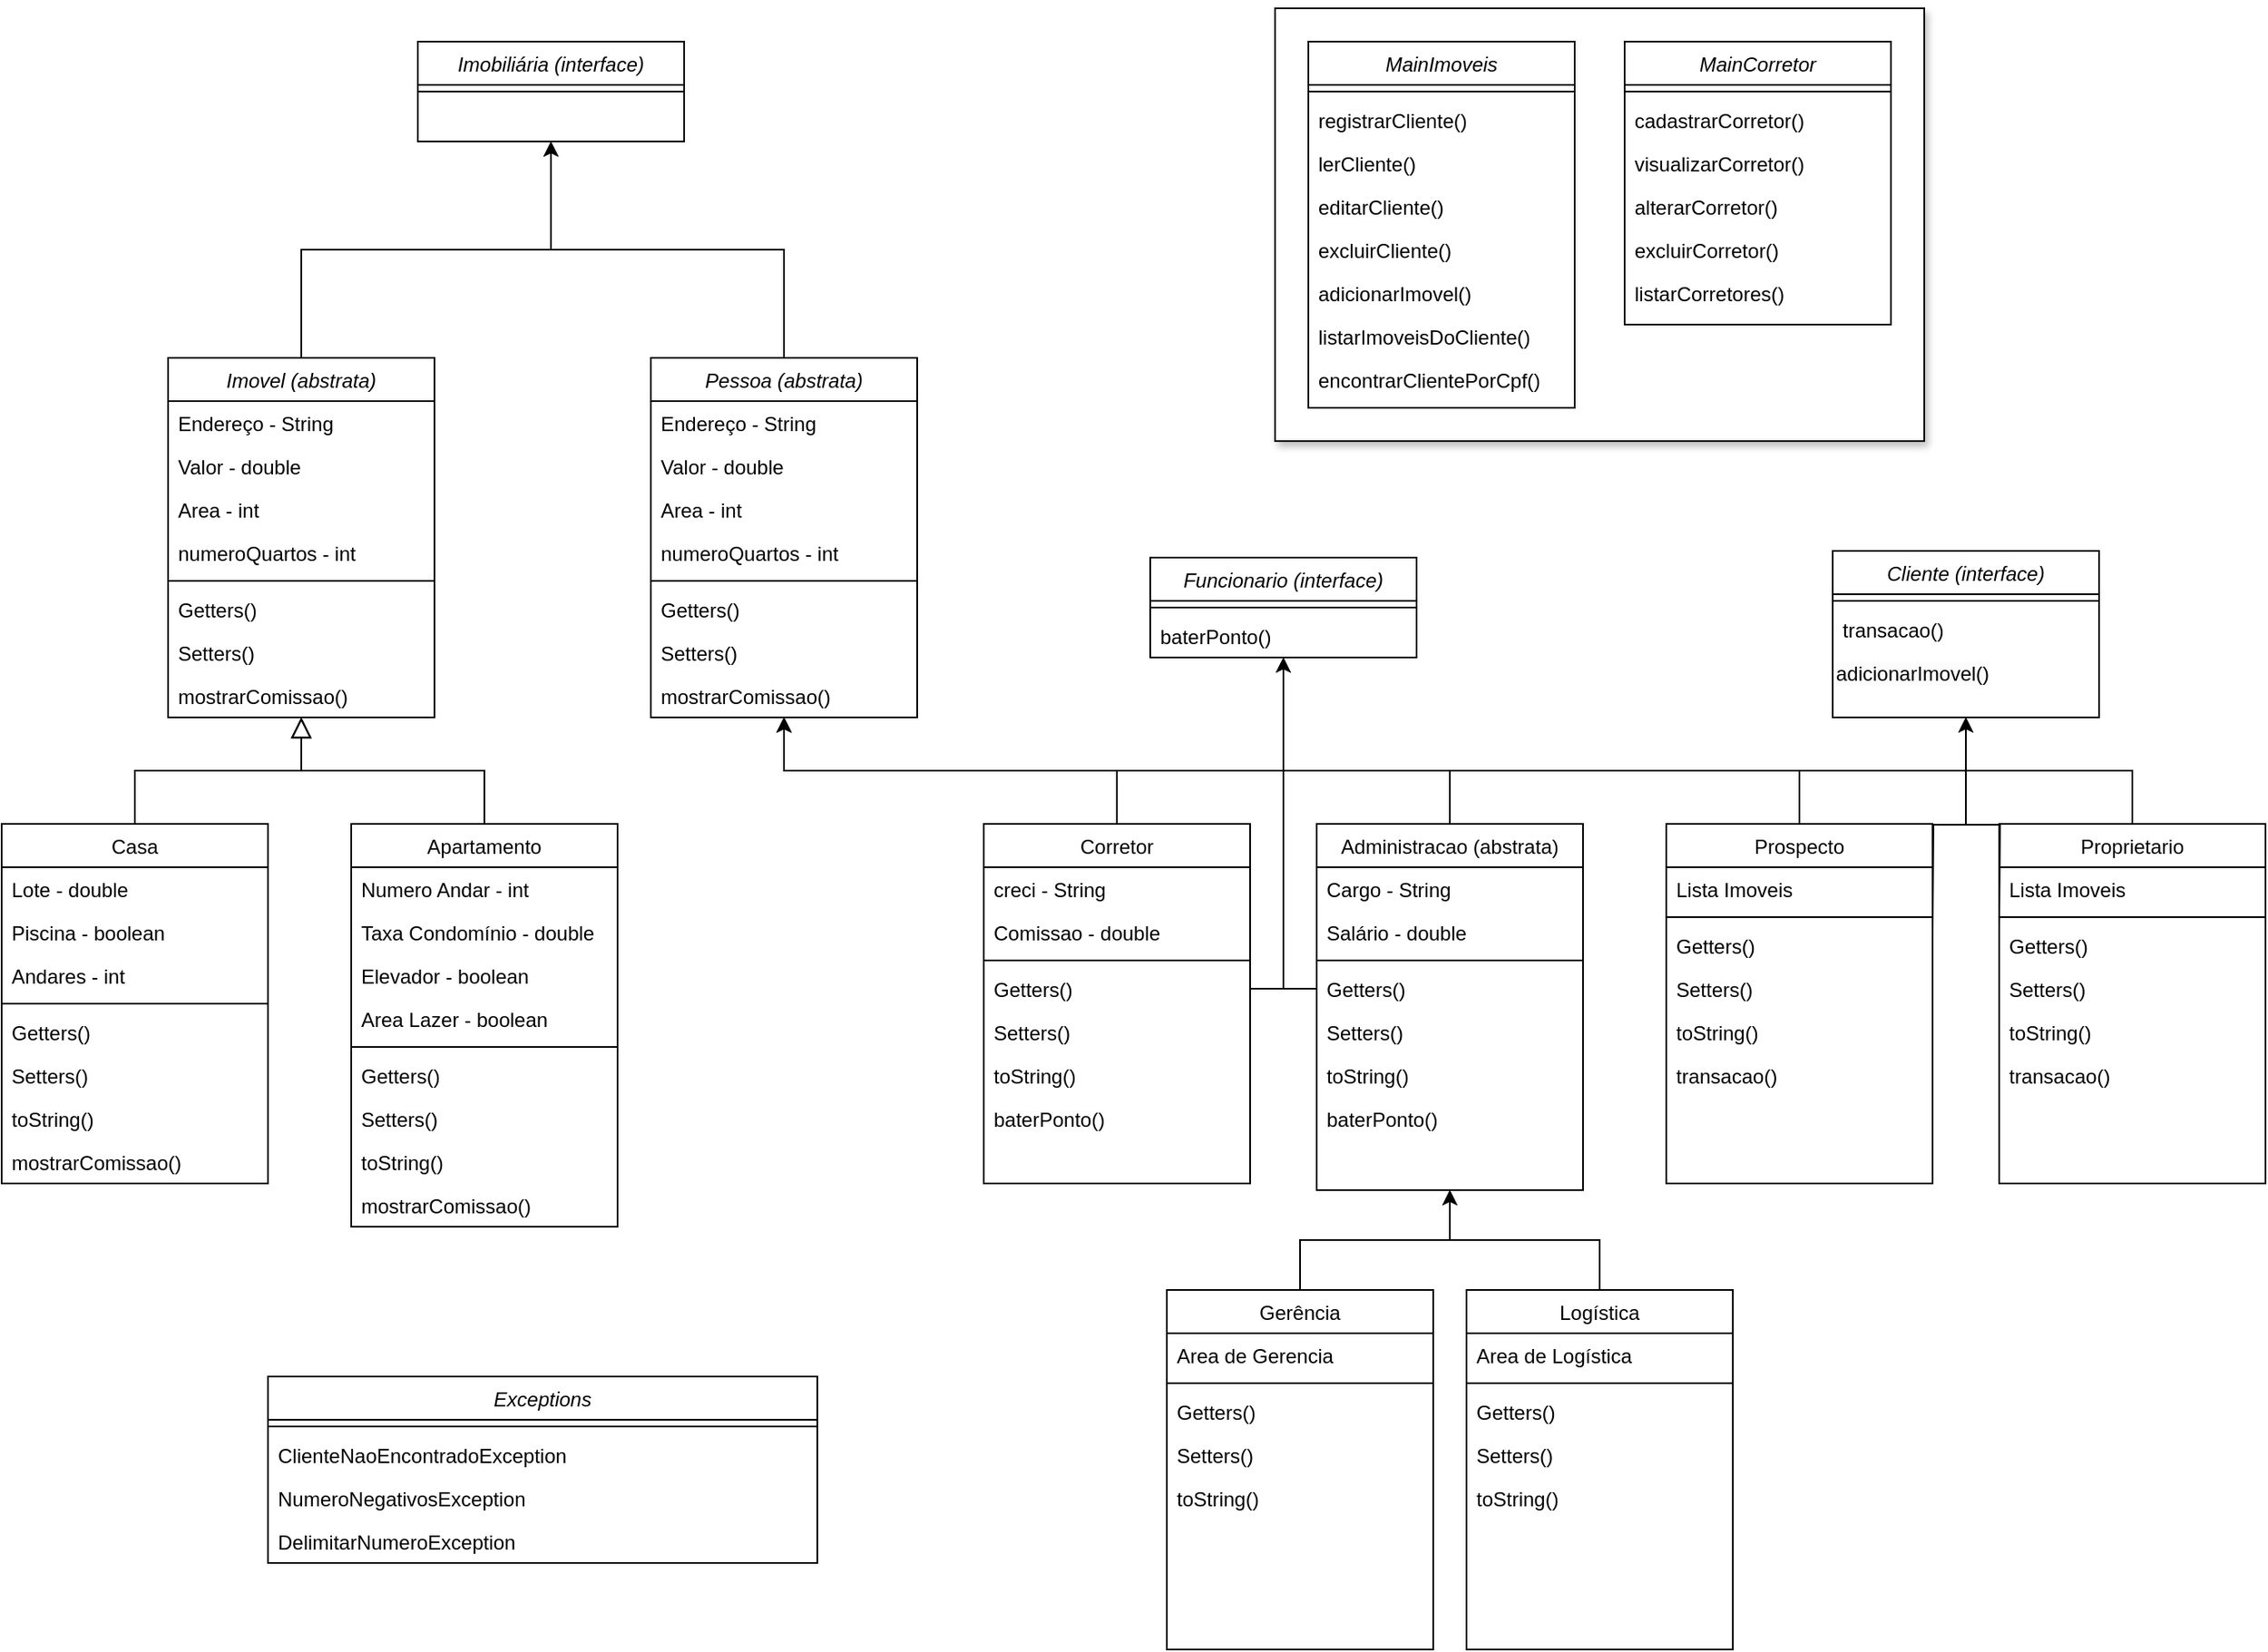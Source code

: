 <mxfile version="24.5.3" type="device">
  <diagram id="C5RBs43oDa-KdzZeNtuy" name="Page-1">
    <mxGraphModel dx="1990" dy="2263" grid="1" gridSize="10" guides="1" tooltips="1" connect="1" arrows="1" fold="1" page="1" pageScale="1" pageWidth="827" pageHeight="1169" math="0" shadow="0">
      <root>
        <mxCell id="WIyWlLk6GJQsqaUBKTNV-0" />
        <mxCell id="WIyWlLk6GJQsqaUBKTNV-1" parent="WIyWlLk6GJQsqaUBKTNV-0" />
        <mxCell id="q-jdIZqmF8ma90krXQqd-25" value="" style="whiteSpace=wrap;html=1;shadow=1;" vertex="1" parent="WIyWlLk6GJQsqaUBKTNV-1">
          <mxGeometry x="885" y="-130" width="390" height="260" as="geometry" />
        </mxCell>
        <mxCell id="6GxwPKgC6W6d1eNDxAWC-75" style="edgeStyle=orthogonalEdgeStyle;rounded=0;orthogonalLoop=1;jettySize=auto;html=1;exitX=0.5;exitY=0;exitDx=0;exitDy=0;" parent="WIyWlLk6GJQsqaUBKTNV-1" source="zkfFHV4jXpPFQw0GAbJ--0" target="6GxwPKgC6W6d1eNDxAWC-72" edge="1">
          <mxGeometry relative="1" as="geometry" />
        </mxCell>
        <mxCell id="zkfFHV4jXpPFQw0GAbJ--0" value="Imovel (abstrata)" style="swimlane;fontStyle=2;align=center;verticalAlign=top;childLayout=stackLayout;horizontal=1;startSize=26;horizontalStack=0;resizeParent=1;resizeLast=0;collapsible=1;marginBottom=0;rounded=0;shadow=0;strokeWidth=1;" parent="WIyWlLk6GJQsqaUBKTNV-1" vertex="1">
          <mxGeometry x="220" y="80" width="160" height="216" as="geometry">
            <mxRectangle x="230" y="140" width="160" height="26" as="alternateBounds" />
          </mxGeometry>
        </mxCell>
        <mxCell id="zkfFHV4jXpPFQw0GAbJ--1" value="Endereço - String" style="text;align=left;verticalAlign=top;spacingLeft=4;spacingRight=4;overflow=hidden;rotatable=0;points=[[0,0.5],[1,0.5]];portConstraint=eastwest;" parent="zkfFHV4jXpPFQw0GAbJ--0" vertex="1">
          <mxGeometry y="26" width="160" height="26" as="geometry" />
        </mxCell>
        <mxCell id="zkfFHV4jXpPFQw0GAbJ--2" value="Valor - double" style="text;align=left;verticalAlign=top;spacingLeft=4;spacingRight=4;overflow=hidden;rotatable=0;points=[[0,0.5],[1,0.5]];portConstraint=eastwest;rounded=0;shadow=0;html=0;" parent="zkfFHV4jXpPFQw0GAbJ--0" vertex="1">
          <mxGeometry y="52" width="160" height="26" as="geometry" />
        </mxCell>
        <mxCell id="B24QJ3DfpZWrJl34qKCH-0" value="Area - int" style="text;align=left;verticalAlign=top;spacingLeft=4;spacingRight=4;overflow=hidden;rotatable=0;points=[[0,0.5],[1,0.5]];portConstraint=eastwest;rounded=0;shadow=0;html=0;" parent="zkfFHV4jXpPFQw0GAbJ--0" vertex="1">
          <mxGeometry y="78" width="160" height="26" as="geometry" />
        </mxCell>
        <mxCell id="zkfFHV4jXpPFQw0GAbJ--3" value="numeroQuartos - int" style="text;align=left;verticalAlign=top;spacingLeft=4;spacingRight=4;overflow=hidden;rotatable=0;points=[[0,0.5],[1,0.5]];portConstraint=eastwest;rounded=0;shadow=0;html=0;" parent="zkfFHV4jXpPFQw0GAbJ--0" vertex="1">
          <mxGeometry y="104" width="160" height="26" as="geometry" />
        </mxCell>
        <mxCell id="zkfFHV4jXpPFQw0GAbJ--4" value="" style="line;html=1;strokeWidth=1;align=left;verticalAlign=middle;spacingTop=-1;spacingLeft=3;spacingRight=3;rotatable=0;labelPosition=right;points=[];portConstraint=eastwest;" parent="zkfFHV4jXpPFQw0GAbJ--0" vertex="1">
          <mxGeometry y="130" width="160" height="8" as="geometry" />
        </mxCell>
        <mxCell id="B24QJ3DfpZWrJl34qKCH-1" value="Getters()" style="text;align=left;verticalAlign=top;spacingLeft=4;spacingRight=4;overflow=hidden;rotatable=0;points=[[0,0.5],[1,0.5]];portConstraint=eastwest;" parent="zkfFHV4jXpPFQw0GAbJ--0" vertex="1">
          <mxGeometry y="138" width="160" height="26" as="geometry" />
        </mxCell>
        <mxCell id="B24QJ3DfpZWrJl34qKCH-3" value="Setters()" style="text;align=left;verticalAlign=top;spacingLeft=4;spacingRight=4;overflow=hidden;rotatable=0;points=[[0,0.5],[1,0.5]];portConstraint=eastwest;" parent="zkfFHV4jXpPFQw0GAbJ--0" vertex="1">
          <mxGeometry y="164" width="160" height="26" as="geometry" />
        </mxCell>
        <mxCell id="zkfFHV4jXpPFQw0GAbJ--5" value="mostrarComissao()" style="text;align=left;verticalAlign=top;spacingLeft=4;spacingRight=4;overflow=hidden;rotatable=0;points=[[0,0.5],[1,0.5]];portConstraint=eastwest;" parent="zkfFHV4jXpPFQw0GAbJ--0" vertex="1">
          <mxGeometry y="190" width="160" height="26" as="geometry" />
        </mxCell>
        <mxCell id="zkfFHV4jXpPFQw0GAbJ--6" value="Casa" style="swimlane;fontStyle=0;align=center;verticalAlign=top;childLayout=stackLayout;horizontal=1;startSize=26;horizontalStack=0;resizeParent=1;resizeLast=0;collapsible=1;marginBottom=0;rounded=0;shadow=0;strokeWidth=1;" parent="WIyWlLk6GJQsqaUBKTNV-1" vertex="1">
          <mxGeometry x="120" y="360" width="160" height="216" as="geometry">
            <mxRectangle x="130" y="380" width="160" height="26" as="alternateBounds" />
          </mxGeometry>
        </mxCell>
        <mxCell id="zkfFHV4jXpPFQw0GAbJ--7" value="Lote - double" style="text;align=left;verticalAlign=top;spacingLeft=4;spacingRight=4;overflow=hidden;rotatable=0;points=[[0,0.5],[1,0.5]];portConstraint=eastwest;" parent="zkfFHV4jXpPFQw0GAbJ--6" vertex="1">
          <mxGeometry y="26" width="160" height="26" as="geometry" />
        </mxCell>
        <mxCell id="B24QJ3DfpZWrJl34qKCH-4" value="Piscina - boolean" style="text;align=left;verticalAlign=top;spacingLeft=4;spacingRight=4;overflow=hidden;rotatable=0;points=[[0,0.5],[1,0.5]];portConstraint=eastwest;rounded=0;shadow=0;html=0;" parent="zkfFHV4jXpPFQw0GAbJ--6" vertex="1">
          <mxGeometry y="52" width="160" height="26" as="geometry" />
        </mxCell>
        <mxCell id="zkfFHV4jXpPFQw0GAbJ--8" value="Andares - int" style="text;align=left;verticalAlign=top;spacingLeft=4;spacingRight=4;overflow=hidden;rotatable=0;points=[[0,0.5],[1,0.5]];portConstraint=eastwest;rounded=0;shadow=0;html=0;" parent="zkfFHV4jXpPFQw0GAbJ--6" vertex="1">
          <mxGeometry y="78" width="160" height="26" as="geometry" />
        </mxCell>
        <mxCell id="zkfFHV4jXpPFQw0GAbJ--9" value="" style="line;html=1;strokeWidth=1;align=left;verticalAlign=middle;spacingTop=-1;spacingLeft=3;spacingRight=3;rotatable=0;labelPosition=right;points=[];portConstraint=eastwest;" parent="zkfFHV4jXpPFQw0GAbJ--6" vertex="1">
          <mxGeometry y="104" width="160" height="8" as="geometry" />
        </mxCell>
        <mxCell id="B24QJ3DfpZWrJl34qKCH-6" value="Getters()" style="text;align=left;verticalAlign=top;spacingLeft=4;spacingRight=4;overflow=hidden;rotatable=0;points=[[0,0.5],[1,0.5]];portConstraint=eastwest;" parent="zkfFHV4jXpPFQw0GAbJ--6" vertex="1">
          <mxGeometry y="112" width="160" height="26" as="geometry" />
        </mxCell>
        <mxCell id="zkfFHV4jXpPFQw0GAbJ--11" value="Setters()" style="text;align=left;verticalAlign=top;spacingLeft=4;spacingRight=4;overflow=hidden;rotatable=0;points=[[0,0.5],[1,0.5]];portConstraint=eastwest;" parent="zkfFHV4jXpPFQw0GAbJ--6" vertex="1">
          <mxGeometry y="138" width="160" height="26" as="geometry" />
        </mxCell>
        <mxCell id="B24QJ3DfpZWrJl34qKCH-8" value="toString()" style="text;align=left;verticalAlign=top;spacingLeft=4;spacingRight=4;overflow=hidden;rotatable=0;points=[[0,0.5],[1,0.5]];portConstraint=eastwest;" parent="zkfFHV4jXpPFQw0GAbJ--6" vertex="1">
          <mxGeometry y="164" width="160" height="26" as="geometry" />
        </mxCell>
        <mxCell id="B24QJ3DfpZWrJl34qKCH-7" value="mostrarComissao()" style="text;align=left;verticalAlign=top;spacingLeft=4;spacingRight=4;overflow=hidden;rotatable=0;points=[[0,0.5],[1,0.5]];portConstraint=eastwest;" parent="zkfFHV4jXpPFQw0GAbJ--6" vertex="1">
          <mxGeometry y="190" width="160" height="26" as="geometry" />
        </mxCell>
        <mxCell id="zkfFHV4jXpPFQw0GAbJ--12" value="" style="endArrow=block;endSize=10;endFill=0;shadow=0;strokeWidth=1;rounded=0;curved=0;edgeStyle=elbowEdgeStyle;elbow=vertical;" parent="WIyWlLk6GJQsqaUBKTNV-1" source="zkfFHV4jXpPFQw0GAbJ--6" target="zkfFHV4jXpPFQw0GAbJ--0" edge="1">
          <mxGeometry width="160" relative="1" as="geometry">
            <mxPoint x="200" y="203" as="sourcePoint" />
            <mxPoint x="200" y="203" as="targetPoint" />
          </mxGeometry>
        </mxCell>
        <mxCell id="zkfFHV4jXpPFQw0GAbJ--13" value="Apartamento" style="swimlane;fontStyle=0;align=center;verticalAlign=top;childLayout=stackLayout;horizontal=1;startSize=26;horizontalStack=0;resizeParent=1;resizeLast=0;collapsible=1;marginBottom=0;rounded=0;shadow=0;strokeWidth=1;" parent="WIyWlLk6GJQsqaUBKTNV-1" vertex="1">
          <mxGeometry x="330" y="360" width="160" height="242" as="geometry">
            <mxRectangle x="340" y="380" width="170" height="26" as="alternateBounds" />
          </mxGeometry>
        </mxCell>
        <mxCell id="B24QJ3DfpZWrJl34qKCH-9" value="Numero Andar - int" style="text;align=left;verticalAlign=top;spacingLeft=4;spacingRight=4;overflow=hidden;rotatable=0;points=[[0,0.5],[1,0.5]];portConstraint=eastwest;" parent="zkfFHV4jXpPFQw0GAbJ--13" vertex="1">
          <mxGeometry y="26" width="160" height="26" as="geometry" />
        </mxCell>
        <mxCell id="B24QJ3DfpZWrJl34qKCH-11" value="Taxa Condomínio - double" style="text;align=left;verticalAlign=top;spacingLeft=4;spacingRight=4;overflow=hidden;rotatable=0;points=[[0,0.5],[1,0.5]];portConstraint=eastwest;rounded=0;shadow=0;html=0;" parent="zkfFHV4jXpPFQw0GAbJ--13" vertex="1">
          <mxGeometry y="52" width="160" height="26" as="geometry" />
        </mxCell>
        <mxCell id="B24QJ3DfpZWrJl34qKCH-12" value="Elevador - boolean" style="text;align=left;verticalAlign=top;spacingLeft=4;spacingRight=4;overflow=hidden;rotatable=0;points=[[0,0.5],[1,0.5]];portConstraint=eastwest;rounded=0;shadow=0;html=0;" parent="zkfFHV4jXpPFQw0GAbJ--13" vertex="1">
          <mxGeometry y="78" width="160" height="26" as="geometry" />
        </mxCell>
        <mxCell id="B24QJ3DfpZWrJl34qKCH-10" value="Area Lazer - boolean" style="text;align=left;verticalAlign=top;spacingLeft=4;spacingRight=4;overflow=hidden;rotatable=0;points=[[0,0.5],[1,0.5]];portConstraint=eastwest;rounded=0;shadow=0;html=0;" parent="zkfFHV4jXpPFQw0GAbJ--13" vertex="1">
          <mxGeometry y="104" width="160" height="26" as="geometry" />
        </mxCell>
        <mxCell id="zkfFHV4jXpPFQw0GAbJ--15" value="" style="line;html=1;strokeWidth=1;align=left;verticalAlign=middle;spacingTop=-1;spacingLeft=3;spacingRight=3;rotatable=0;labelPosition=right;points=[];portConstraint=eastwest;" parent="zkfFHV4jXpPFQw0GAbJ--13" vertex="1">
          <mxGeometry y="130" width="160" height="8" as="geometry" />
        </mxCell>
        <mxCell id="B24QJ3DfpZWrJl34qKCH-13" value="Getters()" style="text;align=left;verticalAlign=top;spacingLeft=4;spacingRight=4;overflow=hidden;rotatable=0;points=[[0,0.5],[1,0.5]];portConstraint=eastwest;" parent="zkfFHV4jXpPFQw0GAbJ--13" vertex="1">
          <mxGeometry y="138" width="160" height="26" as="geometry" />
        </mxCell>
        <mxCell id="B24QJ3DfpZWrJl34qKCH-14" value="Setters()" style="text;align=left;verticalAlign=top;spacingLeft=4;spacingRight=4;overflow=hidden;rotatable=0;points=[[0,0.5],[1,0.5]];portConstraint=eastwest;" parent="zkfFHV4jXpPFQw0GAbJ--13" vertex="1">
          <mxGeometry y="164" width="160" height="26" as="geometry" />
        </mxCell>
        <mxCell id="B24QJ3DfpZWrJl34qKCH-15" value="toString()" style="text;align=left;verticalAlign=top;spacingLeft=4;spacingRight=4;overflow=hidden;rotatable=0;points=[[0,0.5],[1,0.5]];portConstraint=eastwest;" parent="zkfFHV4jXpPFQw0GAbJ--13" vertex="1">
          <mxGeometry y="190" width="160" height="26" as="geometry" />
        </mxCell>
        <mxCell id="B24QJ3DfpZWrJl34qKCH-16" value="mostrarComissao()" style="text;align=left;verticalAlign=top;spacingLeft=4;spacingRight=4;overflow=hidden;rotatable=0;points=[[0,0.5],[1,0.5]];portConstraint=eastwest;" parent="zkfFHV4jXpPFQw0GAbJ--13" vertex="1">
          <mxGeometry y="216" width="160" height="26" as="geometry" />
        </mxCell>
        <mxCell id="zkfFHV4jXpPFQw0GAbJ--16" value="" style="endArrow=block;endSize=10;endFill=0;shadow=0;strokeWidth=1;rounded=0;curved=0;edgeStyle=elbowEdgeStyle;elbow=vertical;" parent="WIyWlLk6GJQsqaUBKTNV-1" source="zkfFHV4jXpPFQw0GAbJ--13" target="zkfFHV4jXpPFQw0GAbJ--0" edge="1">
          <mxGeometry width="160" relative="1" as="geometry">
            <mxPoint x="210" y="373" as="sourcePoint" />
            <mxPoint x="310" y="271" as="targetPoint" />
          </mxGeometry>
        </mxCell>
        <mxCell id="6GxwPKgC6W6d1eNDxAWC-76" style="edgeStyle=orthogonalEdgeStyle;rounded=0;orthogonalLoop=1;jettySize=auto;html=1;exitX=0.5;exitY=0;exitDx=0;exitDy=0;" parent="WIyWlLk6GJQsqaUBKTNV-1" source="6GxwPKgC6W6d1eNDxAWC-0" target="6GxwPKgC6W6d1eNDxAWC-72" edge="1">
          <mxGeometry relative="1" as="geometry" />
        </mxCell>
        <mxCell id="6GxwPKgC6W6d1eNDxAWC-0" value="Pessoa (abstrata)" style="swimlane;fontStyle=2;align=center;verticalAlign=top;childLayout=stackLayout;horizontal=1;startSize=26;horizontalStack=0;resizeParent=1;resizeLast=0;collapsible=1;marginBottom=0;rounded=0;shadow=0;strokeWidth=1;" parent="WIyWlLk6GJQsqaUBKTNV-1" vertex="1">
          <mxGeometry x="510" y="80" width="160" height="216" as="geometry">
            <mxRectangle x="230" y="140" width="160" height="26" as="alternateBounds" />
          </mxGeometry>
        </mxCell>
        <mxCell id="6GxwPKgC6W6d1eNDxAWC-1" value="Endereço - String" style="text;align=left;verticalAlign=top;spacingLeft=4;spacingRight=4;overflow=hidden;rotatable=0;points=[[0,0.5],[1,0.5]];portConstraint=eastwest;" parent="6GxwPKgC6W6d1eNDxAWC-0" vertex="1">
          <mxGeometry y="26" width="160" height="26" as="geometry" />
        </mxCell>
        <mxCell id="6GxwPKgC6W6d1eNDxAWC-2" value="Valor - double" style="text;align=left;verticalAlign=top;spacingLeft=4;spacingRight=4;overflow=hidden;rotatable=0;points=[[0,0.5],[1,0.5]];portConstraint=eastwest;rounded=0;shadow=0;html=0;" parent="6GxwPKgC6W6d1eNDxAWC-0" vertex="1">
          <mxGeometry y="52" width="160" height="26" as="geometry" />
        </mxCell>
        <mxCell id="6GxwPKgC6W6d1eNDxAWC-3" value="Area - int" style="text;align=left;verticalAlign=top;spacingLeft=4;spacingRight=4;overflow=hidden;rotatable=0;points=[[0,0.5],[1,0.5]];portConstraint=eastwest;rounded=0;shadow=0;html=0;" parent="6GxwPKgC6W6d1eNDxAWC-0" vertex="1">
          <mxGeometry y="78" width="160" height="26" as="geometry" />
        </mxCell>
        <mxCell id="6GxwPKgC6W6d1eNDxAWC-4" value="numeroQuartos - int" style="text;align=left;verticalAlign=top;spacingLeft=4;spacingRight=4;overflow=hidden;rotatable=0;points=[[0,0.5],[1,0.5]];portConstraint=eastwest;rounded=0;shadow=0;html=0;" parent="6GxwPKgC6W6d1eNDxAWC-0" vertex="1">
          <mxGeometry y="104" width="160" height="26" as="geometry" />
        </mxCell>
        <mxCell id="6GxwPKgC6W6d1eNDxAWC-5" value="" style="line;html=1;strokeWidth=1;align=left;verticalAlign=middle;spacingTop=-1;spacingLeft=3;spacingRight=3;rotatable=0;labelPosition=right;points=[];portConstraint=eastwest;" parent="6GxwPKgC6W6d1eNDxAWC-0" vertex="1">
          <mxGeometry y="130" width="160" height="8" as="geometry" />
        </mxCell>
        <mxCell id="6GxwPKgC6W6d1eNDxAWC-6" value="Getters()" style="text;align=left;verticalAlign=top;spacingLeft=4;spacingRight=4;overflow=hidden;rotatable=0;points=[[0,0.5],[1,0.5]];portConstraint=eastwest;" parent="6GxwPKgC6W6d1eNDxAWC-0" vertex="1">
          <mxGeometry y="138" width="160" height="26" as="geometry" />
        </mxCell>
        <mxCell id="6GxwPKgC6W6d1eNDxAWC-7" value="Setters()" style="text;align=left;verticalAlign=top;spacingLeft=4;spacingRight=4;overflow=hidden;rotatable=0;points=[[0,0.5],[1,0.5]];portConstraint=eastwest;" parent="6GxwPKgC6W6d1eNDxAWC-0" vertex="1">
          <mxGeometry y="164" width="160" height="26" as="geometry" />
        </mxCell>
        <mxCell id="6GxwPKgC6W6d1eNDxAWC-8" value="mostrarComissao()" style="text;align=left;verticalAlign=top;spacingLeft=4;spacingRight=4;overflow=hidden;rotatable=0;points=[[0,0.5],[1,0.5]];portConstraint=eastwest;" parent="6GxwPKgC6W6d1eNDxAWC-0" vertex="1">
          <mxGeometry y="190" width="160" height="26" as="geometry" />
        </mxCell>
        <mxCell id="6GxwPKgC6W6d1eNDxAWC-51" style="edgeStyle=orthogonalEdgeStyle;rounded=0;orthogonalLoop=1;jettySize=auto;html=1;exitX=0.5;exitY=0;exitDx=0;exitDy=0;" parent="WIyWlLk6GJQsqaUBKTNV-1" source="6GxwPKgC6W6d1eNDxAWC-9" target="6GxwPKgC6W6d1eNDxAWC-0" edge="1">
          <mxGeometry relative="1" as="geometry" />
        </mxCell>
        <mxCell id="6GxwPKgC6W6d1eNDxAWC-9" value="Corretor" style="swimlane;fontStyle=0;align=center;verticalAlign=top;childLayout=stackLayout;horizontal=1;startSize=26;horizontalStack=0;resizeParent=1;resizeLast=0;collapsible=1;marginBottom=0;rounded=0;shadow=0;strokeWidth=1;" parent="WIyWlLk6GJQsqaUBKTNV-1" vertex="1">
          <mxGeometry x="710" y="360" width="160" height="216" as="geometry">
            <mxRectangle x="130" y="380" width="160" height="26" as="alternateBounds" />
          </mxGeometry>
        </mxCell>
        <mxCell id="6GxwPKgC6W6d1eNDxAWC-10" value="creci - String" style="text;align=left;verticalAlign=top;spacingLeft=4;spacingRight=4;overflow=hidden;rotatable=0;points=[[0,0.5],[1,0.5]];portConstraint=eastwest;" parent="6GxwPKgC6W6d1eNDxAWC-9" vertex="1">
          <mxGeometry y="26" width="160" height="26" as="geometry" />
        </mxCell>
        <mxCell id="6GxwPKgC6W6d1eNDxAWC-11" value="Comissao - double" style="text;align=left;verticalAlign=top;spacingLeft=4;spacingRight=4;overflow=hidden;rotatable=0;points=[[0,0.5],[1,0.5]];portConstraint=eastwest;rounded=0;shadow=0;html=0;" parent="6GxwPKgC6W6d1eNDxAWC-9" vertex="1">
          <mxGeometry y="52" width="160" height="26" as="geometry" />
        </mxCell>
        <mxCell id="6GxwPKgC6W6d1eNDxAWC-13" value="" style="line;html=1;strokeWidth=1;align=left;verticalAlign=middle;spacingTop=-1;spacingLeft=3;spacingRight=3;rotatable=0;labelPosition=right;points=[];portConstraint=eastwest;" parent="6GxwPKgC6W6d1eNDxAWC-9" vertex="1">
          <mxGeometry y="78" width="160" height="8" as="geometry" />
        </mxCell>
        <mxCell id="6GxwPKgC6W6d1eNDxAWC-14" value="Getters()" style="text;align=left;verticalAlign=top;spacingLeft=4;spacingRight=4;overflow=hidden;rotatable=0;points=[[0,0.5],[1,0.5]];portConstraint=eastwest;" parent="6GxwPKgC6W6d1eNDxAWC-9" vertex="1">
          <mxGeometry y="86" width="160" height="26" as="geometry" />
        </mxCell>
        <mxCell id="6GxwPKgC6W6d1eNDxAWC-15" value="Setters()" style="text;align=left;verticalAlign=top;spacingLeft=4;spacingRight=4;overflow=hidden;rotatable=0;points=[[0,0.5],[1,0.5]];portConstraint=eastwest;" parent="6GxwPKgC6W6d1eNDxAWC-9" vertex="1">
          <mxGeometry y="112" width="160" height="26" as="geometry" />
        </mxCell>
        <mxCell id="6GxwPKgC6W6d1eNDxAWC-16" value="toString()" style="text;align=left;verticalAlign=top;spacingLeft=4;spacingRight=4;overflow=hidden;rotatable=0;points=[[0,0.5],[1,0.5]];portConstraint=eastwest;" parent="6GxwPKgC6W6d1eNDxAWC-9" vertex="1">
          <mxGeometry y="138" width="160" height="26" as="geometry" />
        </mxCell>
        <mxCell id="6GxwPKgC6W6d1eNDxAWC-17" value="baterPonto()" style="text;align=left;verticalAlign=top;spacingLeft=4;spacingRight=4;overflow=hidden;rotatable=0;points=[[0,0.5],[1,0.5]];portConstraint=eastwest;" parent="6GxwPKgC6W6d1eNDxAWC-9" vertex="1">
          <mxGeometry y="164" width="160" height="26" as="geometry" />
        </mxCell>
        <mxCell id="6GxwPKgC6W6d1eNDxAWC-50" style="edgeStyle=orthogonalEdgeStyle;rounded=0;orthogonalLoop=1;jettySize=auto;html=1;exitX=0.5;exitY=0;exitDx=0;exitDy=0;" parent="WIyWlLk6GJQsqaUBKTNV-1" source="6GxwPKgC6W6d1eNDxAWC-19" target="6GxwPKgC6W6d1eNDxAWC-0" edge="1">
          <mxGeometry relative="1" as="geometry" />
        </mxCell>
        <mxCell id="6GxwPKgC6W6d1eNDxAWC-19" value="Administracao (abstrata)" style="swimlane;fontStyle=0;align=center;verticalAlign=top;childLayout=stackLayout;horizontal=1;startSize=26;horizontalStack=0;resizeParent=1;resizeLast=0;collapsible=1;marginBottom=0;rounded=0;shadow=0;strokeWidth=1;" parent="WIyWlLk6GJQsqaUBKTNV-1" vertex="1">
          <mxGeometry x="910" y="360" width="160" height="220" as="geometry">
            <mxRectangle x="340" y="380" width="170" height="26" as="alternateBounds" />
          </mxGeometry>
        </mxCell>
        <mxCell id="6GxwPKgC6W6d1eNDxAWC-21" value="Cargo - String" style="text;align=left;verticalAlign=top;spacingLeft=4;spacingRight=4;overflow=hidden;rotatable=0;points=[[0,0.5],[1,0.5]];portConstraint=eastwest;rounded=0;shadow=0;html=0;" parent="6GxwPKgC6W6d1eNDxAWC-19" vertex="1">
          <mxGeometry y="26" width="160" height="26" as="geometry" />
        </mxCell>
        <mxCell id="6GxwPKgC6W6d1eNDxAWC-22" value="Salário - double" style="text;align=left;verticalAlign=top;spacingLeft=4;spacingRight=4;overflow=hidden;rotatable=0;points=[[0,0.5],[1,0.5]];portConstraint=eastwest;rounded=0;shadow=0;html=0;" parent="6GxwPKgC6W6d1eNDxAWC-19" vertex="1">
          <mxGeometry y="52" width="160" height="26" as="geometry" />
        </mxCell>
        <mxCell id="6GxwPKgC6W6d1eNDxAWC-24" value="" style="line;html=1;strokeWidth=1;align=left;verticalAlign=middle;spacingTop=-1;spacingLeft=3;spacingRight=3;rotatable=0;labelPosition=right;points=[];portConstraint=eastwest;" parent="6GxwPKgC6W6d1eNDxAWC-19" vertex="1">
          <mxGeometry y="78" width="160" height="8" as="geometry" />
        </mxCell>
        <mxCell id="6GxwPKgC6W6d1eNDxAWC-25" value="Getters()" style="text;align=left;verticalAlign=top;spacingLeft=4;spacingRight=4;overflow=hidden;rotatable=0;points=[[0,0.5],[1,0.5]];portConstraint=eastwest;" parent="6GxwPKgC6W6d1eNDxAWC-19" vertex="1">
          <mxGeometry y="86" width="160" height="26" as="geometry" />
        </mxCell>
        <mxCell id="6GxwPKgC6W6d1eNDxAWC-26" value="Setters()" style="text;align=left;verticalAlign=top;spacingLeft=4;spacingRight=4;overflow=hidden;rotatable=0;points=[[0,0.5],[1,0.5]];portConstraint=eastwest;" parent="6GxwPKgC6W6d1eNDxAWC-19" vertex="1">
          <mxGeometry y="112" width="160" height="26" as="geometry" />
        </mxCell>
        <mxCell id="6GxwPKgC6W6d1eNDxAWC-27" value="toString()" style="text;align=left;verticalAlign=top;spacingLeft=4;spacingRight=4;overflow=hidden;rotatable=0;points=[[0,0.5],[1,0.5]];portConstraint=eastwest;" parent="6GxwPKgC6W6d1eNDxAWC-19" vertex="1">
          <mxGeometry y="138" width="160" height="26" as="geometry" />
        </mxCell>
        <mxCell id="6GxwPKgC6W6d1eNDxAWC-28" value="baterPonto()" style="text;align=left;verticalAlign=top;spacingLeft=4;spacingRight=4;overflow=hidden;rotatable=0;points=[[0,0.5],[1,0.5]];portConstraint=eastwest;" parent="6GxwPKgC6W6d1eNDxAWC-19" vertex="1">
          <mxGeometry y="164" width="160" height="56" as="geometry" />
        </mxCell>
        <mxCell id="6GxwPKgC6W6d1eNDxAWC-49" style="edgeStyle=orthogonalEdgeStyle;rounded=0;orthogonalLoop=1;jettySize=auto;html=1;exitX=0.5;exitY=0;exitDx=0;exitDy=0;" parent="WIyWlLk6GJQsqaUBKTNV-1" source="6GxwPKgC6W6d1eNDxAWC-30" target="6GxwPKgC6W6d1eNDxAWC-0" edge="1">
          <mxGeometry relative="1" as="geometry" />
        </mxCell>
        <mxCell id="6GxwPKgC6W6d1eNDxAWC-30" value="Prospecto" style="swimlane;fontStyle=0;align=center;verticalAlign=top;childLayout=stackLayout;horizontal=1;startSize=26;horizontalStack=0;resizeParent=1;resizeLast=0;collapsible=1;marginBottom=0;rounded=0;shadow=0;strokeWidth=1;" parent="WIyWlLk6GJQsqaUBKTNV-1" vertex="1">
          <mxGeometry x="1120" y="360" width="160" height="216" as="geometry">
            <mxRectangle x="130" y="380" width="160" height="26" as="alternateBounds" />
          </mxGeometry>
        </mxCell>
        <mxCell id="6GxwPKgC6W6d1eNDxAWC-31" value="Lista Imoveis" style="text;align=left;verticalAlign=top;spacingLeft=4;spacingRight=4;overflow=hidden;rotatable=0;points=[[0,0.5],[1,0.5]];portConstraint=eastwest;" parent="6GxwPKgC6W6d1eNDxAWC-30" vertex="1">
          <mxGeometry y="26" width="160" height="26" as="geometry" />
        </mxCell>
        <mxCell id="6GxwPKgC6W6d1eNDxAWC-34" value="" style="line;html=1;strokeWidth=1;align=left;verticalAlign=middle;spacingTop=-1;spacingLeft=3;spacingRight=3;rotatable=0;labelPosition=right;points=[];portConstraint=eastwest;" parent="6GxwPKgC6W6d1eNDxAWC-30" vertex="1">
          <mxGeometry y="52" width="160" height="8" as="geometry" />
        </mxCell>
        <mxCell id="6GxwPKgC6W6d1eNDxAWC-35" value="Getters()" style="text;align=left;verticalAlign=top;spacingLeft=4;spacingRight=4;overflow=hidden;rotatable=0;points=[[0,0.5],[1,0.5]];portConstraint=eastwest;" parent="6GxwPKgC6W6d1eNDxAWC-30" vertex="1">
          <mxGeometry y="60" width="160" height="26" as="geometry" />
        </mxCell>
        <mxCell id="6GxwPKgC6W6d1eNDxAWC-36" value="Setters()" style="text;align=left;verticalAlign=top;spacingLeft=4;spacingRight=4;overflow=hidden;rotatable=0;points=[[0,0.5],[1,0.5]];portConstraint=eastwest;" parent="6GxwPKgC6W6d1eNDxAWC-30" vertex="1">
          <mxGeometry y="86" width="160" height="26" as="geometry" />
        </mxCell>
        <mxCell id="6GxwPKgC6W6d1eNDxAWC-37" value="toString()" style="text;align=left;verticalAlign=top;spacingLeft=4;spacingRight=4;overflow=hidden;rotatable=0;points=[[0,0.5],[1,0.5]];portConstraint=eastwest;" parent="6GxwPKgC6W6d1eNDxAWC-30" vertex="1">
          <mxGeometry y="112" width="160" height="26" as="geometry" />
        </mxCell>
        <mxCell id="6GxwPKgC6W6d1eNDxAWC-38" value="transacao()" style="text;align=left;verticalAlign=top;spacingLeft=4;spacingRight=4;overflow=hidden;rotatable=0;points=[[0,0.5],[1,0.5]];portConstraint=eastwest;" parent="6GxwPKgC6W6d1eNDxAWC-30" vertex="1">
          <mxGeometry y="138" width="160" height="26" as="geometry" />
        </mxCell>
        <mxCell id="6GxwPKgC6W6d1eNDxAWC-52" style="edgeStyle=orthogonalEdgeStyle;rounded=0;orthogonalLoop=1;jettySize=auto;html=1;exitX=0.5;exitY=0;exitDx=0;exitDy=0;" parent="WIyWlLk6GJQsqaUBKTNV-1" source="6GxwPKgC6W6d1eNDxAWC-39" target="6GxwPKgC6W6d1eNDxAWC-0" edge="1">
          <mxGeometry relative="1" as="geometry" />
        </mxCell>
        <mxCell id="6GxwPKgC6W6d1eNDxAWC-39" value="Proprietario" style="swimlane;fontStyle=0;align=center;verticalAlign=top;childLayout=stackLayout;horizontal=1;startSize=26;horizontalStack=0;resizeParent=1;resizeLast=0;collapsible=1;marginBottom=0;rounded=0;shadow=0;strokeWidth=1;" parent="WIyWlLk6GJQsqaUBKTNV-1" vertex="1">
          <mxGeometry x="1320" y="360" width="160" height="216" as="geometry">
            <mxRectangle x="130" y="380" width="160" height="26" as="alternateBounds" />
          </mxGeometry>
        </mxCell>
        <mxCell id="6GxwPKgC6W6d1eNDxAWC-40" value="Lista Imoveis" style="text;align=left;verticalAlign=top;spacingLeft=4;spacingRight=4;overflow=hidden;rotatable=0;points=[[0,0.5],[1,0.5]];portConstraint=eastwest;" parent="6GxwPKgC6W6d1eNDxAWC-39" vertex="1">
          <mxGeometry y="26" width="160" height="26" as="geometry" />
        </mxCell>
        <mxCell id="6GxwPKgC6W6d1eNDxAWC-43" value="" style="line;html=1;strokeWidth=1;align=left;verticalAlign=middle;spacingTop=-1;spacingLeft=3;spacingRight=3;rotatable=0;labelPosition=right;points=[];portConstraint=eastwest;" parent="6GxwPKgC6W6d1eNDxAWC-39" vertex="1">
          <mxGeometry y="52" width="160" height="8" as="geometry" />
        </mxCell>
        <mxCell id="6GxwPKgC6W6d1eNDxAWC-44" value="Getters()" style="text;align=left;verticalAlign=top;spacingLeft=4;spacingRight=4;overflow=hidden;rotatable=0;points=[[0,0.5],[1,0.5]];portConstraint=eastwest;" parent="6GxwPKgC6W6d1eNDxAWC-39" vertex="1">
          <mxGeometry y="60" width="160" height="26" as="geometry" />
        </mxCell>
        <mxCell id="6GxwPKgC6W6d1eNDxAWC-45" value="Setters()" style="text;align=left;verticalAlign=top;spacingLeft=4;spacingRight=4;overflow=hidden;rotatable=0;points=[[0,0.5],[1,0.5]];portConstraint=eastwest;" parent="6GxwPKgC6W6d1eNDxAWC-39" vertex="1">
          <mxGeometry y="86" width="160" height="26" as="geometry" />
        </mxCell>
        <mxCell id="6GxwPKgC6W6d1eNDxAWC-46" value="toString()" style="text;align=left;verticalAlign=top;spacingLeft=4;spacingRight=4;overflow=hidden;rotatable=0;points=[[0,0.5],[1,0.5]];portConstraint=eastwest;" parent="6GxwPKgC6W6d1eNDxAWC-39" vertex="1">
          <mxGeometry y="112" width="160" height="26" as="geometry" />
        </mxCell>
        <mxCell id="6GxwPKgC6W6d1eNDxAWC-71" value="transacao()" style="text;align=left;verticalAlign=top;spacingLeft=4;spacingRight=4;overflow=hidden;rotatable=0;points=[[0,0.5],[1,0.5]];portConstraint=eastwest;" parent="6GxwPKgC6W6d1eNDxAWC-39" vertex="1">
          <mxGeometry y="138" width="160" height="26" as="geometry" />
        </mxCell>
        <mxCell id="6GxwPKgC6W6d1eNDxAWC-53" value="Cliente (interface)" style="swimlane;fontStyle=2;align=center;verticalAlign=top;childLayout=stackLayout;horizontal=1;startSize=26;horizontalStack=0;resizeParent=1;resizeLast=0;collapsible=1;marginBottom=0;rounded=0;shadow=0;strokeWidth=1;" parent="WIyWlLk6GJQsqaUBKTNV-1" vertex="1">
          <mxGeometry x="1220" y="196" width="160" height="100" as="geometry">
            <mxRectangle x="230" y="140" width="160" height="26" as="alternateBounds" />
          </mxGeometry>
        </mxCell>
        <mxCell id="6GxwPKgC6W6d1eNDxAWC-58" value="" style="line;html=1;strokeWidth=1;align=left;verticalAlign=middle;spacingTop=-1;spacingLeft=3;spacingRight=3;rotatable=0;labelPosition=right;points=[];portConstraint=eastwest;" parent="6GxwPKgC6W6d1eNDxAWC-53" vertex="1">
          <mxGeometry y="26" width="160" height="8" as="geometry" />
        </mxCell>
        <mxCell id="6GxwPKgC6W6d1eNDxAWC-61" value="transacao()" style="text;align=left;verticalAlign=top;spacingLeft=4;spacingRight=4;overflow=hidden;rotatable=0;points=[[0,0.5],[1,0.5]];portConstraint=eastwest;" parent="6GxwPKgC6W6d1eNDxAWC-53" vertex="1">
          <mxGeometry y="34" width="160" height="26" as="geometry" />
        </mxCell>
        <mxCell id="0OMz4zh1z-3QN1KLXRCQ-0" value="&lt;span style=&quot;color: rgb(0, 0, 0); font-family: Helvetica; font-size: 12px; font-style: normal; font-variant-ligatures: normal; font-variant-caps: normal; font-weight: 400; letter-spacing: normal; orphans: 2; text-align: left; text-indent: 0px; text-transform: none; widows: 2; word-spacing: 0px; -webkit-text-stroke-width: 0px; white-space: nowrap; background-color: rgb(251, 251, 251); text-decoration-thickness: initial; text-decoration-style: initial; text-decoration-color: initial; display: inline !important; float: none;&quot;&gt;adicionarImovel()&lt;/span&gt;" style="text;whiteSpace=wrap;html=1;" parent="6GxwPKgC6W6d1eNDxAWC-53" vertex="1">
          <mxGeometry y="60" width="160" height="40" as="geometry" />
        </mxCell>
        <mxCell id="6GxwPKgC6W6d1eNDxAWC-62" value="Funcionario (interface)" style="swimlane;fontStyle=2;align=center;verticalAlign=top;childLayout=stackLayout;horizontal=1;startSize=26;horizontalStack=0;resizeParent=1;resizeLast=0;collapsible=1;marginBottom=0;rounded=0;shadow=0;strokeWidth=1;" parent="WIyWlLk6GJQsqaUBKTNV-1" vertex="1">
          <mxGeometry x="810" y="200" width="160" height="60" as="geometry">
            <mxRectangle x="230" y="140" width="160" height="26" as="alternateBounds" />
          </mxGeometry>
        </mxCell>
        <mxCell id="6GxwPKgC6W6d1eNDxAWC-63" value="" style="line;html=1;strokeWidth=1;align=left;verticalAlign=middle;spacingTop=-1;spacingLeft=3;spacingRight=3;rotatable=0;labelPosition=right;points=[];portConstraint=eastwest;" parent="6GxwPKgC6W6d1eNDxAWC-62" vertex="1">
          <mxGeometry y="26" width="160" height="8" as="geometry" />
        </mxCell>
        <mxCell id="6GxwPKgC6W6d1eNDxAWC-64" value="baterPonto()" style="text;align=left;verticalAlign=top;spacingLeft=4;spacingRight=4;overflow=hidden;rotatable=0;points=[[0,0.5],[1,0.5]];portConstraint=eastwest;" parent="6GxwPKgC6W6d1eNDxAWC-62" vertex="1">
          <mxGeometry y="34" width="160" height="26" as="geometry" />
        </mxCell>
        <mxCell id="6GxwPKgC6W6d1eNDxAWC-67" style="edgeStyle=orthogonalEdgeStyle;rounded=0;orthogonalLoop=1;jettySize=auto;html=1;exitX=1;exitY=0.5;exitDx=0;exitDy=0;" parent="WIyWlLk6GJQsqaUBKTNV-1" target="6GxwPKgC6W6d1eNDxAWC-53" edge="1">
          <mxGeometry relative="1" as="geometry">
            <mxPoint x="1280" y="425" as="sourcePoint" />
          </mxGeometry>
        </mxCell>
        <mxCell id="6GxwPKgC6W6d1eNDxAWC-68" style="edgeStyle=orthogonalEdgeStyle;rounded=0;orthogonalLoop=1;jettySize=auto;html=1;exitX=0;exitY=0.5;exitDx=0;exitDy=0;" parent="WIyWlLk6GJQsqaUBKTNV-1" target="6GxwPKgC6W6d1eNDxAWC-53" edge="1">
          <mxGeometry relative="1" as="geometry">
            <mxPoint x="1320" y="425" as="sourcePoint" />
          </mxGeometry>
        </mxCell>
        <mxCell id="6GxwPKgC6W6d1eNDxAWC-69" style="edgeStyle=orthogonalEdgeStyle;rounded=0;orthogonalLoop=1;jettySize=auto;html=1;exitX=1;exitY=0.5;exitDx=0;exitDy=0;" parent="WIyWlLk6GJQsqaUBKTNV-1" source="6GxwPKgC6W6d1eNDxAWC-14" target="6GxwPKgC6W6d1eNDxAWC-62" edge="1">
          <mxGeometry relative="1" as="geometry" />
        </mxCell>
        <mxCell id="6GxwPKgC6W6d1eNDxAWC-70" style="edgeStyle=orthogonalEdgeStyle;rounded=0;orthogonalLoop=1;jettySize=auto;html=1;exitX=0;exitY=0.5;exitDx=0;exitDy=0;" parent="WIyWlLk6GJQsqaUBKTNV-1" source="6GxwPKgC6W6d1eNDxAWC-25" target="6GxwPKgC6W6d1eNDxAWC-62" edge="1">
          <mxGeometry relative="1" as="geometry" />
        </mxCell>
        <mxCell id="6GxwPKgC6W6d1eNDxAWC-72" value="Imobiliária (interface)" style="swimlane;fontStyle=2;align=center;verticalAlign=top;childLayout=stackLayout;horizontal=1;startSize=26;horizontalStack=0;resizeParent=1;resizeLast=0;collapsible=1;marginBottom=0;rounded=0;shadow=0;strokeWidth=1;" parent="WIyWlLk6GJQsqaUBKTNV-1" vertex="1">
          <mxGeometry x="370" y="-110" width="160" height="60" as="geometry">
            <mxRectangle x="230" y="140" width="160" height="26" as="alternateBounds" />
          </mxGeometry>
        </mxCell>
        <mxCell id="6GxwPKgC6W6d1eNDxAWC-73" value="" style="line;html=1;strokeWidth=1;align=left;verticalAlign=middle;spacingTop=-1;spacingLeft=3;spacingRight=3;rotatable=0;labelPosition=right;points=[];portConstraint=eastwest;" parent="6GxwPKgC6W6d1eNDxAWC-72" vertex="1">
          <mxGeometry y="26" width="160" height="8" as="geometry" />
        </mxCell>
        <mxCell id="q-jdIZqmF8ma90krXQqd-14" style="edgeStyle=orthogonalEdgeStyle;rounded=0;orthogonalLoop=1;jettySize=auto;html=1;exitX=0.5;exitY=0;exitDx=0;exitDy=0;" edge="1" parent="WIyWlLk6GJQsqaUBKTNV-1" source="q-jdIZqmF8ma90krXQqd-0" target="6GxwPKgC6W6d1eNDxAWC-19">
          <mxGeometry relative="1" as="geometry" />
        </mxCell>
        <mxCell id="q-jdIZqmF8ma90krXQqd-0" value="Gerência" style="swimlane;fontStyle=0;align=center;verticalAlign=top;childLayout=stackLayout;horizontal=1;startSize=26;horizontalStack=0;resizeParent=1;resizeLast=0;collapsible=1;marginBottom=0;rounded=0;shadow=0;strokeWidth=1;" vertex="1" parent="WIyWlLk6GJQsqaUBKTNV-1">
          <mxGeometry x="820" y="640" width="160" height="216" as="geometry">
            <mxRectangle x="130" y="380" width="160" height="26" as="alternateBounds" />
          </mxGeometry>
        </mxCell>
        <mxCell id="q-jdIZqmF8ma90krXQqd-1" value="Area de Gerencia" style="text;align=left;verticalAlign=top;spacingLeft=4;spacingRight=4;overflow=hidden;rotatable=0;points=[[0,0.5],[1,0.5]];portConstraint=eastwest;" vertex="1" parent="q-jdIZqmF8ma90krXQqd-0">
          <mxGeometry y="26" width="160" height="26" as="geometry" />
        </mxCell>
        <mxCell id="q-jdIZqmF8ma90krXQqd-2" value="" style="line;html=1;strokeWidth=1;align=left;verticalAlign=middle;spacingTop=-1;spacingLeft=3;spacingRight=3;rotatable=0;labelPosition=right;points=[];portConstraint=eastwest;" vertex="1" parent="q-jdIZqmF8ma90krXQqd-0">
          <mxGeometry y="52" width="160" height="8" as="geometry" />
        </mxCell>
        <mxCell id="q-jdIZqmF8ma90krXQqd-3" value="Getters()" style="text;align=left;verticalAlign=top;spacingLeft=4;spacingRight=4;overflow=hidden;rotatable=0;points=[[0,0.5],[1,0.5]];portConstraint=eastwest;" vertex="1" parent="q-jdIZqmF8ma90krXQqd-0">
          <mxGeometry y="60" width="160" height="26" as="geometry" />
        </mxCell>
        <mxCell id="q-jdIZqmF8ma90krXQqd-4" value="Setters()" style="text;align=left;verticalAlign=top;spacingLeft=4;spacingRight=4;overflow=hidden;rotatable=0;points=[[0,0.5],[1,0.5]];portConstraint=eastwest;" vertex="1" parent="q-jdIZqmF8ma90krXQqd-0">
          <mxGeometry y="86" width="160" height="26" as="geometry" />
        </mxCell>
        <mxCell id="q-jdIZqmF8ma90krXQqd-5" value="toString()" style="text;align=left;verticalAlign=top;spacingLeft=4;spacingRight=4;overflow=hidden;rotatable=0;points=[[0,0.5],[1,0.5]];portConstraint=eastwest;" vertex="1" parent="q-jdIZqmF8ma90krXQqd-0">
          <mxGeometry y="112" width="160" height="26" as="geometry" />
        </mxCell>
        <mxCell id="q-jdIZqmF8ma90krXQqd-15" style="edgeStyle=orthogonalEdgeStyle;rounded=0;orthogonalLoop=1;jettySize=auto;html=1;exitX=0.5;exitY=0;exitDx=0;exitDy=0;" edge="1" parent="WIyWlLk6GJQsqaUBKTNV-1" source="q-jdIZqmF8ma90krXQqd-7" target="6GxwPKgC6W6d1eNDxAWC-19">
          <mxGeometry relative="1" as="geometry" />
        </mxCell>
        <mxCell id="q-jdIZqmF8ma90krXQqd-7" value="Logística" style="swimlane;fontStyle=0;align=center;verticalAlign=top;childLayout=stackLayout;horizontal=1;startSize=26;horizontalStack=0;resizeParent=1;resizeLast=0;collapsible=1;marginBottom=0;rounded=0;shadow=0;strokeWidth=1;" vertex="1" parent="WIyWlLk6GJQsqaUBKTNV-1">
          <mxGeometry x="1000" y="640" width="160" height="216" as="geometry">
            <mxRectangle x="130" y="380" width="160" height="26" as="alternateBounds" />
          </mxGeometry>
        </mxCell>
        <mxCell id="q-jdIZqmF8ma90krXQqd-8" value="Area de Logística" style="text;align=left;verticalAlign=top;spacingLeft=4;spacingRight=4;overflow=hidden;rotatable=0;points=[[0,0.5],[1,0.5]];portConstraint=eastwest;" vertex="1" parent="q-jdIZqmF8ma90krXQqd-7">
          <mxGeometry y="26" width="160" height="26" as="geometry" />
        </mxCell>
        <mxCell id="q-jdIZqmF8ma90krXQqd-9" value="" style="line;html=1;strokeWidth=1;align=left;verticalAlign=middle;spacingTop=-1;spacingLeft=3;spacingRight=3;rotatable=0;labelPosition=right;points=[];portConstraint=eastwest;" vertex="1" parent="q-jdIZqmF8ma90krXQqd-7">
          <mxGeometry y="52" width="160" height="8" as="geometry" />
        </mxCell>
        <mxCell id="q-jdIZqmF8ma90krXQqd-10" value="Getters()" style="text;align=left;verticalAlign=top;spacingLeft=4;spacingRight=4;overflow=hidden;rotatable=0;points=[[0,0.5],[1,0.5]];portConstraint=eastwest;" vertex="1" parent="q-jdIZqmF8ma90krXQqd-7">
          <mxGeometry y="60" width="160" height="26" as="geometry" />
        </mxCell>
        <mxCell id="q-jdIZqmF8ma90krXQqd-11" value="Setters()" style="text;align=left;verticalAlign=top;spacingLeft=4;spacingRight=4;overflow=hidden;rotatable=0;points=[[0,0.5],[1,0.5]];portConstraint=eastwest;" vertex="1" parent="q-jdIZqmF8ma90krXQqd-7">
          <mxGeometry y="86" width="160" height="26" as="geometry" />
        </mxCell>
        <mxCell id="q-jdIZqmF8ma90krXQqd-12" value="toString()" style="text;align=left;verticalAlign=top;spacingLeft=4;spacingRight=4;overflow=hidden;rotatable=0;points=[[0,0.5],[1,0.5]];portConstraint=eastwest;" vertex="1" parent="q-jdIZqmF8ma90krXQqd-7">
          <mxGeometry y="112" width="160" height="26" as="geometry" />
        </mxCell>
        <mxCell id="q-jdIZqmF8ma90krXQqd-16" value="Exceptions" style="swimlane;fontStyle=2;align=center;verticalAlign=top;childLayout=stackLayout;horizontal=1;startSize=26;horizontalStack=0;resizeParent=1;resizeLast=0;collapsible=1;marginBottom=0;rounded=0;shadow=0;strokeWidth=1;" vertex="1" parent="WIyWlLk6GJQsqaUBKTNV-1">
          <mxGeometry x="280" y="692" width="330" height="112" as="geometry">
            <mxRectangle x="230" y="140" width="160" height="26" as="alternateBounds" />
          </mxGeometry>
        </mxCell>
        <mxCell id="q-jdIZqmF8ma90krXQqd-17" value="" style="line;html=1;strokeWidth=1;align=left;verticalAlign=middle;spacingTop=-1;spacingLeft=3;spacingRight=3;rotatable=0;labelPosition=right;points=[];portConstraint=eastwest;" vertex="1" parent="q-jdIZqmF8ma90krXQqd-16">
          <mxGeometry y="26" width="330" height="8" as="geometry" />
        </mxCell>
        <mxCell id="q-jdIZqmF8ma90krXQqd-19" value="ClienteNaoEncontradoException" style="text;align=left;verticalAlign=top;spacingLeft=4;spacingRight=4;overflow=hidden;rotatable=0;points=[[0,0.5],[1,0.5]];portConstraint=eastwest;" vertex="1" parent="q-jdIZqmF8ma90krXQqd-16">
          <mxGeometry y="34" width="330" height="26" as="geometry" />
        </mxCell>
        <mxCell id="q-jdIZqmF8ma90krXQqd-20" value="NumeroNegativosException" style="text;align=left;verticalAlign=top;spacingLeft=4;spacingRight=4;overflow=hidden;rotatable=0;points=[[0,0.5],[1,0.5]];portConstraint=eastwest;" vertex="1" parent="q-jdIZqmF8ma90krXQqd-16">
          <mxGeometry y="60" width="330" height="26" as="geometry" />
        </mxCell>
        <mxCell id="q-jdIZqmF8ma90krXQqd-18" value="DelimitarNumeroException" style="text;align=left;verticalAlign=top;spacingLeft=4;spacingRight=4;overflow=hidden;rotatable=0;points=[[0,0.5],[1,0.5]];portConstraint=eastwest;" vertex="1" parent="q-jdIZqmF8ma90krXQqd-16">
          <mxGeometry y="86" width="330" height="26" as="geometry" />
        </mxCell>
        <mxCell id="q-jdIZqmF8ma90krXQqd-21" value="MainImoveis" style="swimlane;fontStyle=2;align=center;verticalAlign=top;childLayout=stackLayout;horizontal=1;startSize=26;horizontalStack=0;resizeParent=1;resizeLast=0;collapsible=1;marginBottom=0;rounded=0;shadow=0;strokeWidth=1;" vertex="1" parent="WIyWlLk6GJQsqaUBKTNV-1">
          <mxGeometry x="905" y="-110" width="160" height="220" as="geometry">
            <mxRectangle x="230" y="140" width="160" height="26" as="alternateBounds" />
          </mxGeometry>
        </mxCell>
        <mxCell id="q-jdIZqmF8ma90krXQqd-22" value="" style="line;html=1;strokeWidth=1;align=left;verticalAlign=middle;spacingTop=-1;spacingLeft=3;spacingRight=3;rotatable=0;labelPosition=right;points=[];portConstraint=eastwest;" vertex="1" parent="q-jdIZqmF8ma90krXQqd-21">
          <mxGeometry y="26" width="160" height="8" as="geometry" />
        </mxCell>
        <mxCell id="q-jdIZqmF8ma90krXQqd-27" value="registrarCliente()" style="text;align=left;verticalAlign=top;spacingLeft=4;spacingRight=4;overflow=hidden;rotatable=0;points=[[0,0.5],[1,0.5]];portConstraint=eastwest;" vertex="1" parent="q-jdIZqmF8ma90krXQqd-21">
          <mxGeometry y="34" width="160" height="26" as="geometry" />
        </mxCell>
        <mxCell id="q-jdIZqmF8ma90krXQqd-28" value="lerCliente()" style="text;align=left;verticalAlign=top;spacingLeft=4;spacingRight=4;overflow=hidden;rotatable=0;points=[[0,0.5],[1,0.5]];portConstraint=eastwest;" vertex="1" parent="q-jdIZqmF8ma90krXQqd-21">
          <mxGeometry y="60" width="160" height="26" as="geometry" />
        </mxCell>
        <mxCell id="q-jdIZqmF8ma90krXQqd-29" value="editarCliente()" style="text;align=left;verticalAlign=top;spacingLeft=4;spacingRight=4;overflow=hidden;rotatable=0;points=[[0,0.5],[1,0.5]];portConstraint=eastwest;" vertex="1" parent="q-jdIZqmF8ma90krXQqd-21">
          <mxGeometry y="86" width="160" height="26" as="geometry" />
        </mxCell>
        <mxCell id="q-jdIZqmF8ma90krXQqd-30" value="excluirCliente()" style="text;align=left;verticalAlign=top;spacingLeft=4;spacingRight=4;overflow=hidden;rotatable=0;points=[[0,0.5],[1,0.5]];portConstraint=eastwest;" vertex="1" parent="q-jdIZqmF8ma90krXQqd-21">
          <mxGeometry y="112" width="160" height="26" as="geometry" />
        </mxCell>
        <mxCell id="q-jdIZqmF8ma90krXQqd-31" value="adicionarImovel()" style="text;align=left;verticalAlign=top;spacingLeft=4;spacingRight=4;overflow=hidden;rotatable=0;points=[[0,0.5],[1,0.5]];portConstraint=eastwest;" vertex="1" parent="q-jdIZqmF8ma90krXQqd-21">
          <mxGeometry y="138" width="160" height="26" as="geometry" />
        </mxCell>
        <mxCell id="q-jdIZqmF8ma90krXQqd-32" value="listarImoveisDoCliente()" style="text;align=left;verticalAlign=top;spacingLeft=4;spacingRight=4;overflow=hidden;rotatable=0;points=[[0,0.5],[1,0.5]];portConstraint=eastwest;" vertex="1" parent="q-jdIZqmF8ma90krXQqd-21">
          <mxGeometry y="164" width="160" height="26" as="geometry" />
        </mxCell>
        <mxCell id="q-jdIZqmF8ma90krXQqd-33" value="encontrarClientePorCpf()" style="text;align=left;verticalAlign=top;spacingLeft=4;spacingRight=4;overflow=hidden;rotatable=0;points=[[0,0.5],[1,0.5]];portConstraint=eastwest;" vertex="1" parent="q-jdIZqmF8ma90krXQqd-21">
          <mxGeometry y="190" width="160" height="26" as="geometry" />
        </mxCell>
        <mxCell id="q-jdIZqmF8ma90krXQqd-35" value="MainCorretor" style="swimlane;fontStyle=2;align=center;verticalAlign=top;childLayout=stackLayout;horizontal=1;startSize=26;horizontalStack=0;resizeParent=1;resizeLast=0;collapsible=1;marginBottom=0;rounded=0;shadow=0;strokeWidth=1;" vertex="1" parent="WIyWlLk6GJQsqaUBKTNV-1">
          <mxGeometry x="1095" y="-110" width="160" height="170" as="geometry">
            <mxRectangle x="230" y="140" width="160" height="26" as="alternateBounds" />
          </mxGeometry>
        </mxCell>
        <mxCell id="q-jdIZqmF8ma90krXQqd-36" value="" style="line;html=1;strokeWidth=1;align=left;verticalAlign=middle;spacingTop=-1;spacingLeft=3;spacingRight=3;rotatable=0;labelPosition=right;points=[];portConstraint=eastwest;" vertex="1" parent="q-jdIZqmF8ma90krXQqd-35">
          <mxGeometry y="26" width="160" height="8" as="geometry" />
        </mxCell>
        <mxCell id="q-jdIZqmF8ma90krXQqd-37" value="cadastrarCorretor()" style="text;align=left;verticalAlign=top;spacingLeft=4;spacingRight=4;overflow=hidden;rotatable=0;points=[[0,0.5],[1,0.5]];portConstraint=eastwest;" vertex="1" parent="q-jdIZqmF8ma90krXQqd-35">
          <mxGeometry y="34" width="160" height="26" as="geometry" />
        </mxCell>
        <mxCell id="q-jdIZqmF8ma90krXQqd-38" value="visualizarCorretor()" style="text;align=left;verticalAlign=top;spacingLeft=4;spacingRight=4;overflow=hidden;rotatable=0;points=[[0,0.5],[1,0.5]];portConstraint=eastwest;" vertex="1" parent="q-jdIZqmF8ma90krXQqd-35">
          <mxGeometry y="60" width="160" height="26" as="geometry" />
        </mxCell>
        <mxCell id="q-jdIZqmF8ma90krXQqd-39" value="alterarCorretor()" style="text;align=left;verticalAlign=top;spacingLeft=4;spacingRight=4;overflow=hidden;rotatable=0;points=[[0,0.5],[1,0.5]];portConstraint=eastwest;" vertex="1" parent="q-jdIZqmF8ma90krXQqd-35">
          <mxGeometry y="86" width="160" height="26" as="geometry" />
        </mxCell>
        <mxCell id="q-jdIZqmF8ma90krXQqd-40" value="excluirCorretor()" style="text;align=left;verticalAlign=top;spacingLeft=4;spacingRight=4;overflow=hidden;rotatable=0;points=[[0,0.5],[1,0.5]];portConstraint=eastwest;" vertex="1" parent="q-jdIZqmF8ma90krXQqd-35">
          <mxGeometry y="112" width="160" height="26" as="geometry" />
        </mxCell>
        <mxCell id="q-jdIZqmF8ma90krXQqd-42" value="listarCorretores()" style="text;align=left;verticalAlign=top;spacingLeft=4;spacingRight=4;overflow=hidden;rotatable=0;points=[[0,0.5],[1,0.5]];portConstraint=eastwest;" vertex="1" parent="q-jdIZqmF8ma90krXQqd-35">
          <mxGeometry y="138" width="160" height="26" as="geometry" />
        </mxCell>
      </root>
    </mxGraphModel>
  </diagram>
</mxfile>
